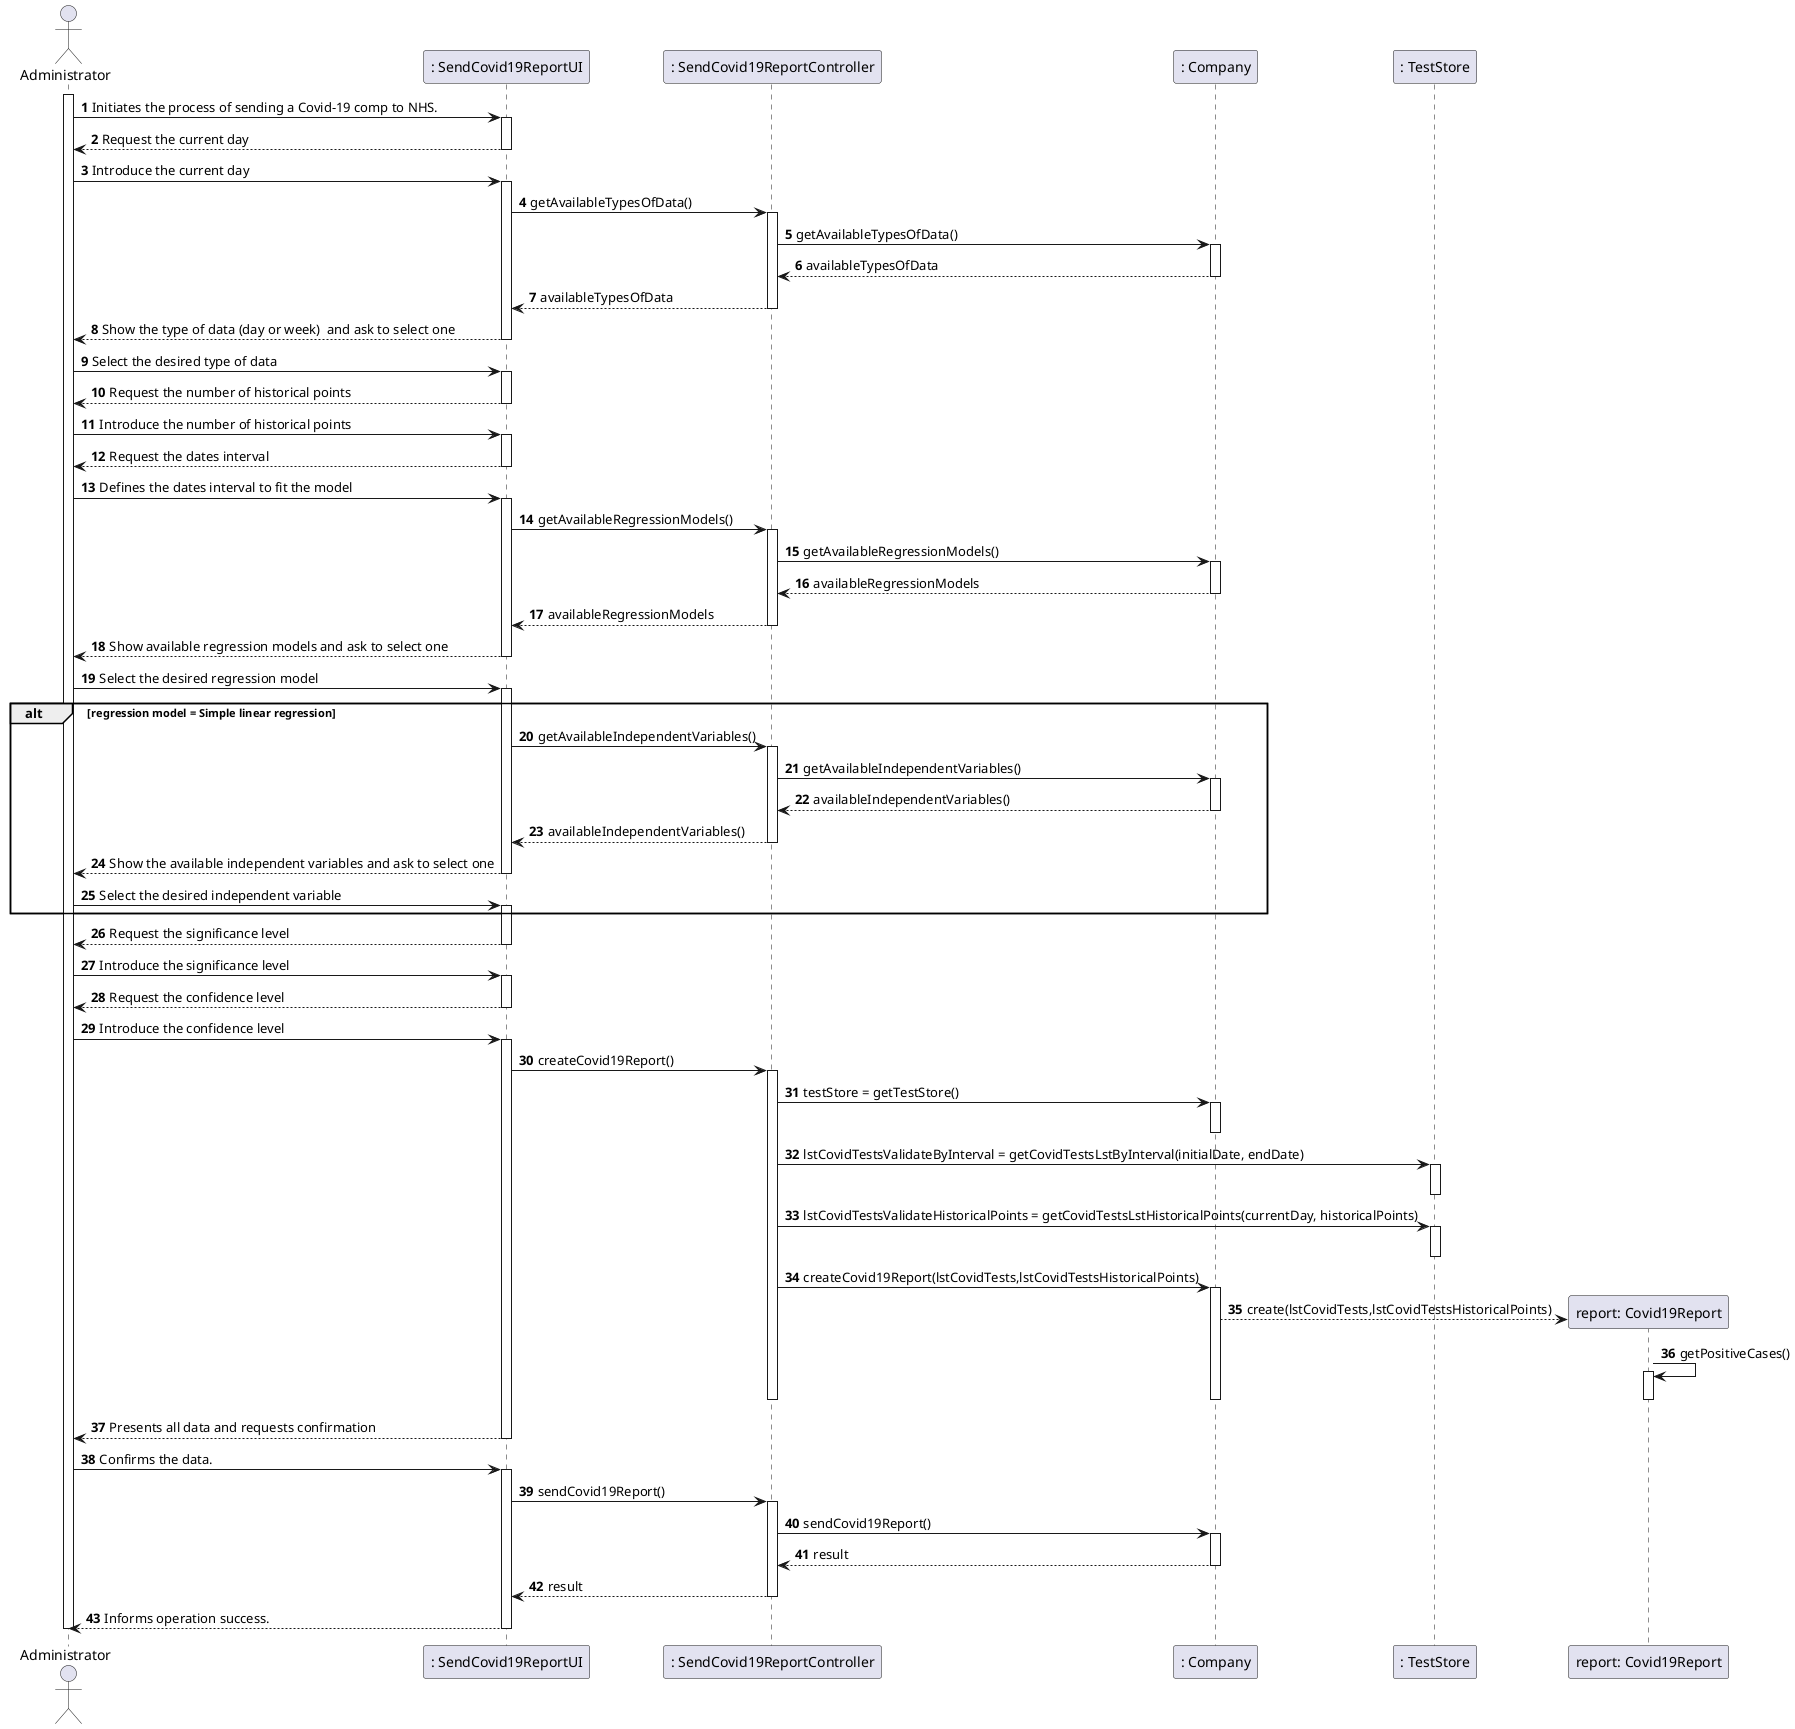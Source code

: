 @startuml
autonumber
'hide footbox
actor "Administrator" as ADMIN

participant ": SendCovid19ReportUI" as UI
participant ": SendCovid19ReportController" as CTRL
participant ": Company" as comp
participant ": TestStore" as store
participant "report: Covid19Report" as report


activate ADMIN
ADMIN -> UI : Initiates the process of sending a Covid-19 comp to NHS.
activate UI
UI --> ADMIN : Request the current day
deactivate UI

ADMIN -> UI : Introduce the current day
activate UI
UI -> CTRL : getAvailableTypesOfData()
activate CTRL
CTRL -> comp : getAvailableTypesOfData()
activate comp
comp --> CTRL : availableTypesOfData
deactivate comp
CTRL --> UI : availableTypesOfData
deactivate CTRL
UI --> ADMIN : Show the type of data (day or week)  and ask to select one
deactivate UI

ADMIN -> UI : Select the desired type of data
activate UI
UI --> ADMIN : Request the number of historical points
deactivate UI

ADMIN -> UI : Introduce the number of historical points
activate UI

UI --> ADMIN : Request the dates interval
deactivate UI

ADMIN -> UI : Defines the dates interval to fit the model
activate UI
UI -> CTRL : getAvailableRegressionModels()
activate CTRL
CTRL -> comp : getAvailableRegressionModels()
activate comp
comp --> CTRL : availableRegressionModels
deactivate comp
CTRL --> UI : availableRegressionModels
deactivate CTRL
UI --> ADMIN : Show available regression models and ask to select one
deactivate UI

ADMIN-> UI : Select the desired regression model
activate UI
alt regression model = Simple linear regression
UI -> CTRL : getAvailableIndependentVariables()
activate CTRL
CTRL -> comp : getAvailableIndependentVariables()
activate comp
comp --> CTRL : availableIndependentVariables()
deactivate comp
CTRL --> UI : availableIndependentVariables()
deactivate CTRL
UI --> ADMIN : Show the available independent variables and ask to select one
deactivate UI
ADMIN-> UI : Select the desired independent variable
activate UI
end

UI --> ADMIN : Request the significance level
deactivate UI

ADMIN -> UI : Introduce the significance level
activate UI

UI --> ADMIN : Request the confidence level
deactivate UI

ADMIN -> UI : Introduce the confidence level
activate UI

UI -> CTRL : createCovid19Report()
activate CTRL
CTRL -> comp : testStore = getTestStore()
activate comp
deactivate comp
CTRL -> store : lstCovidTestsValidateByInterval = getCovidTestsLstByInterval(initialDate, endDate)
activate store
deactivate store
CTRL -> store : lstCovidTestsValidateHistoricalPoints = getCovidTestsLstHistoricalPoints(currentDay, historicalPoints)
activate store
deactivate store
CTRL -> comp : createCovid19Report(lstCovidTests,lstCovidTestsHistoricalPoints)
activate comp
comp --> report** :create(lstCovidTests,lstCovidTestsHistoricalPoints)
report -> report : getPositiveCases()
activate report
deactivate report
deactivate comp
deactivate CTRL
UI --> ADMIN :  Presents all data and requests confirmation
deactivate UI

ADMIN -> UI : Confirms the data.
activate UI
UI -> CTRL : sendCovid19Report()
activate CTRL
CTRL -> comp : sendCovid19Report()
activate comp
comp --> CTRL : result
deactivate comp
CTRL --> UI : result
deactivate CTRL
UI --> ADMIN : Informs operation success.
deactivate UI

deactivate ADMIN

@enduml
